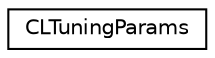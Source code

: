 digraph "Graphical Class Hierarchy"
{
 // LATEX_PDF_SIZE
  edge [fontname="Helvetica",fontsize="10",labelfontname="Helvetica",labelfontsize="10"];
  node [fontname="Helvetica",fontsize="10",shape=record];
  rankdir="LR";
  Node0 [label="CLTuningParams",height=0.2,width=0.4,color="black", fillcolor="white", style="filled",URL="$classarm__compute_1_1_c_l_tuning_params.xhtml",tooltip="< OpenCL tuner parameters"];
}
